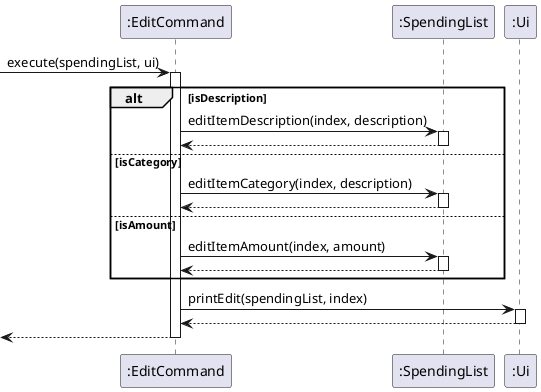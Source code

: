 @startuml
->":EditCommand":execute(spendingList, ui)
activate ":EditCommand"
alt isDescription
":EditCommand"->":SpendingList":editItemDescription(index, description)
activate ":SpendingList"
":SpendingList"-->":EditCommand":
deactivate ":SpendingList"
else isCategory
":EditCommand"->":SpendingList":editItemCategory(index, description)
activate ":SpendingList"
":SpendingList"-->":EditCommand":
deactivate ":SpendingList"
else isAmount
":EditCommand"->":SpendingList":editItemAmount(index, amount)
activate ":SpendingList"
":SpendingList"-->":EditCommand":
deactivate ":SpendingList"
end
":EditCommand"->":Ui":printEdit(spendingList, index)
activate ":Ui"
":Ui"-->":EditCommand":
deactivate ":Ui"
<--":EditCommand"
deactivate ":EditCommand"
@enduml